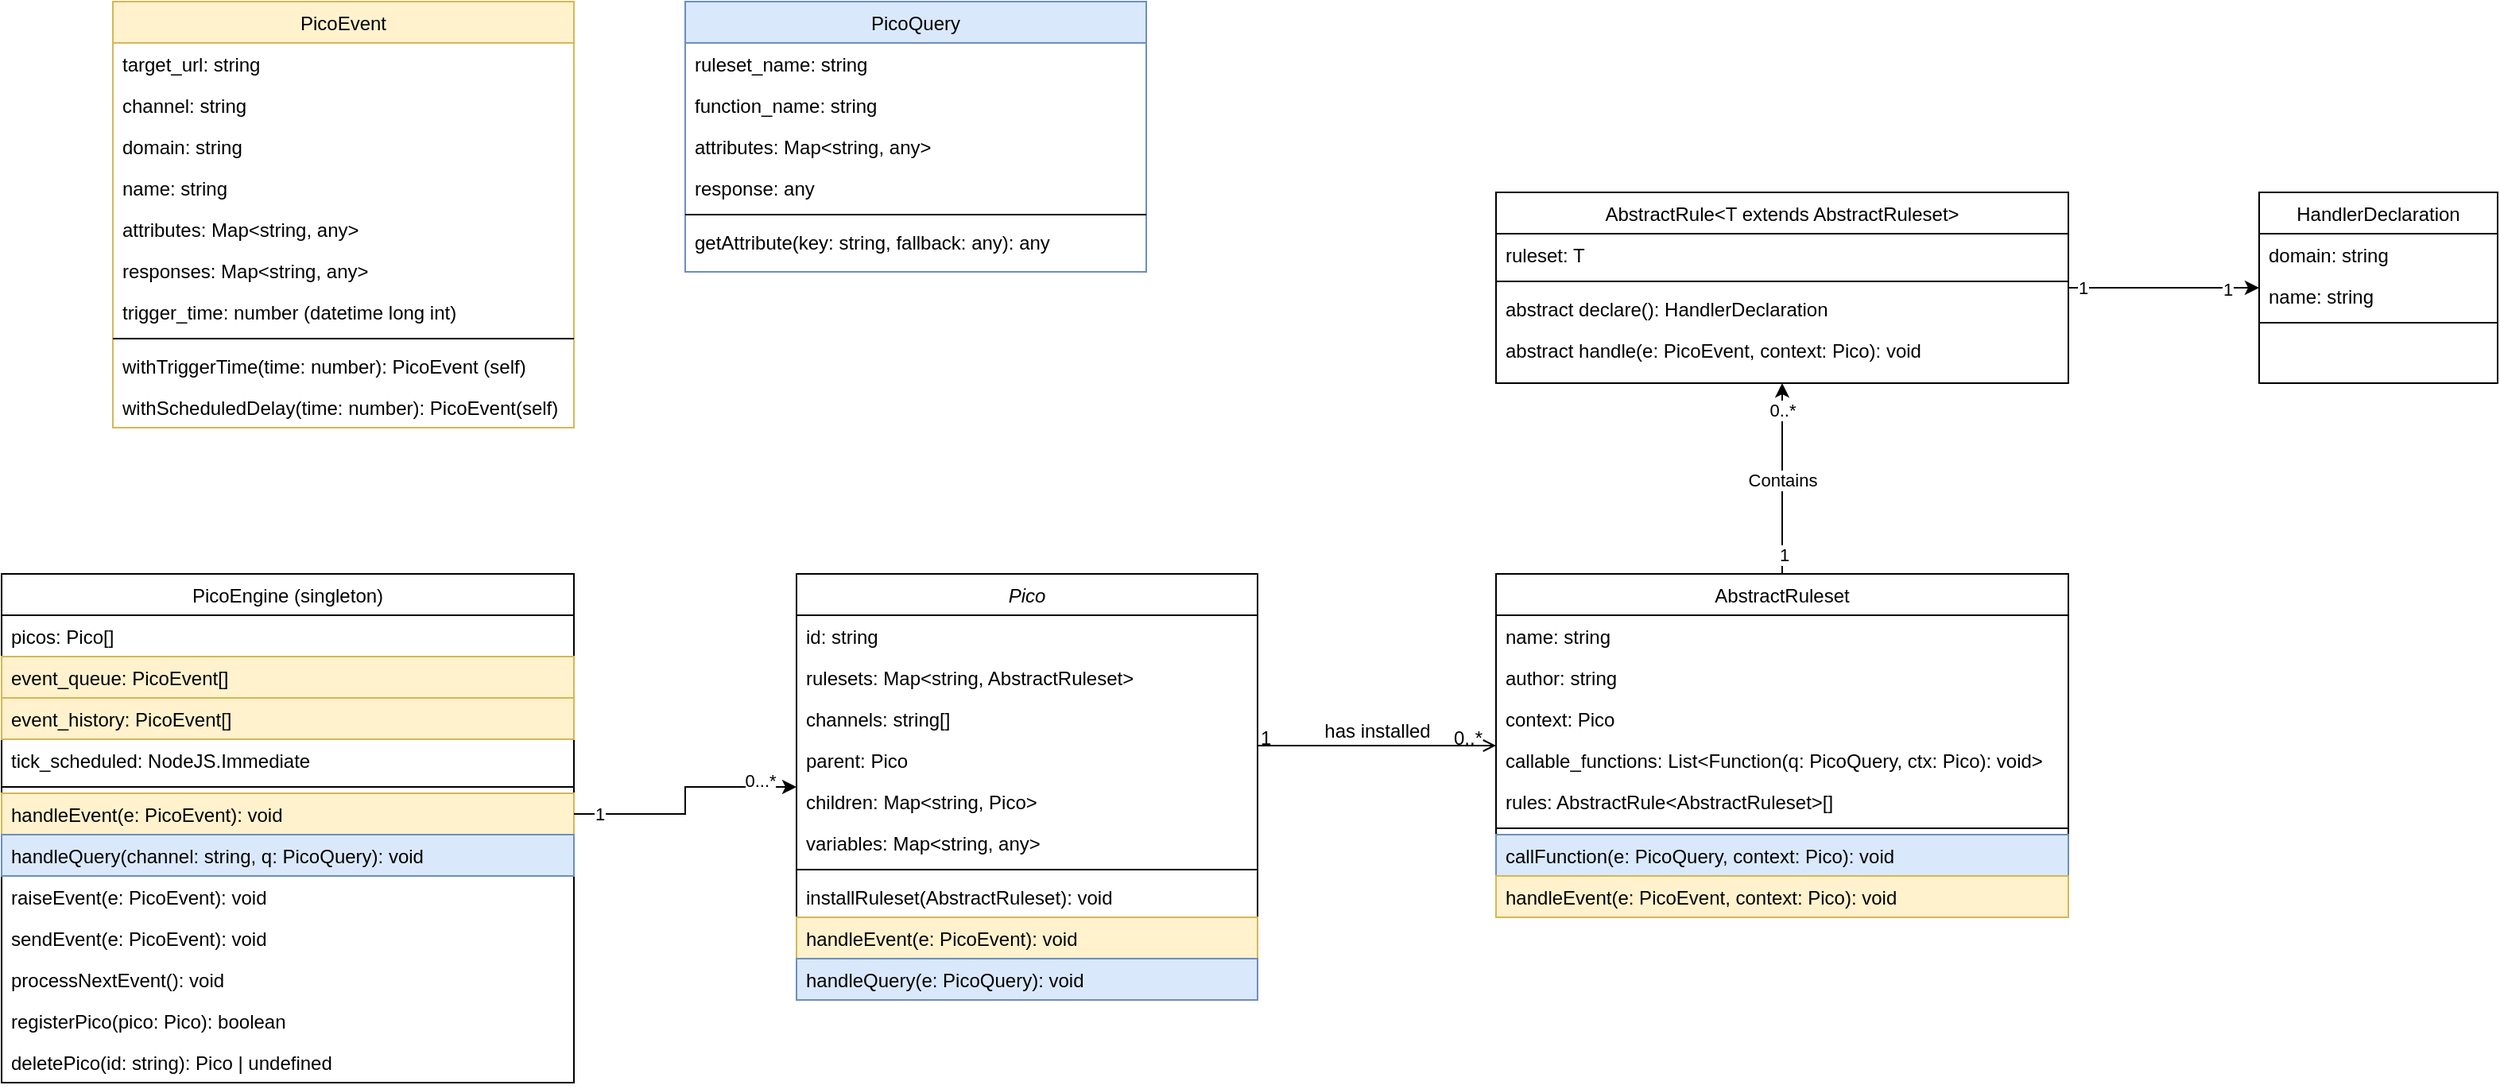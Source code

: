 <mxfile version="17.1.3" type="device"><diagram id="C5RBs43oDa-KdzZeNtuy" name="Page-1"><mxGraphModel dx="677" dy="379" grid="1" gridSize="10" guides="1" tooltips="1" connect="1" arrows="1" fold="1" page="1" pageScale="1" pageWidth="827" pageHeight="1169" math="0" shadow="0"><root><mxCell id="WIyWlLk6GJQsqaUBKTNV-0"/><mxCell id="WIyWlLk6GJQsqaUBKTNV-1" parent="WIyWlLk6GJQsqaUBKTNV-0"/><mxCell id="zkfFHV4jXpPFQw0GAbJ--0" value="Pico" style="swimlane;fontStyle=2;align=center;verticalAlign=top;childLayout=stackLayout;horizontal=1;startSize=26;horizontalStack=0;resizeParent=1;resizeLast=0;collapsible=1;marginBottom=0;rounded=0;shadow=0;strokeWidth=1;" parent="WIyWlLk6GJQsqaUBKTNV-1" vertex="1"><mxGeometry x="540" y="640" width="290" height="268" as="geometry"><mxRectangle x="230" y="140" width="160" height="26" as="alternateBounds"/></mxGeometry></mxCell><mxCell id="zkfFHV4jXpPFQw0GAbJ--1" value="id: string" style="text;align=left;verticalAlign=top;spacingLeft=4;spacingRight=4;overflow=hidden;rotatable=0;points=[[0,0.5],[1,0.5]];portConstraint=eastwest;" parent="zkfFHV4jXpPFQw0GAbJ--0" vertex="1"><mxGeometry y="26" width="290" height="26" as="geometry"/></mxCell><mxCell id="zkfFHV4jXpPFQw0GAbJ--2" value="rulesets: Map&lt;string, AbstractRuleset&gt;" style="text;align=left;verticalAlign=top;spacingLeft=4;spacingRight=4;overflow=hidden;rotatable=0;points=[[0,0.5],[1,0.5]];portConstraint=eastwest;rounded=0;shadow=0;html=0;" parent="zkfFHV4jXpPFQw0GAbJ--0" vertex="1"><mxGeometry y="52" width="290" height="26" as="geometry"/></mxCell><mxCell id="zkfFHV4jXpPFQw0GAbJ--3" value="channels: string[]" style="text;align=left;verticalAlign=top;spacingLeft=4;spacingRight=4;overflow=hidden;rotatable=0;points=[[0,0.5],[1,0.5]];portConstraint=eastwest;rounded=0;shadow=0;html=0;" parent="zkfFHV4jXpPFQw0GAbJ--0" vertex="1"><mxGeometry y="78" width="290" height="26" as="geometry"/></mxCell><mxCell id="Nxfkoh7LQkF2KdUQ-BQa-1" value="parent: Pico" style="text;align=left;verticalAlign=top;spacingLeft=4;spacingRight=4;overflow=hidden;rotatable=0;points=[[0,0.5],[1,0.5]];portConstraint=eastwest;rounded=0;shadow=0;html=0;" parent="zkfFHV4jXpPFQw0GAbJ--0" vertex="1"><mxGeometry y="104" width="290" height="26" as="geometry"/></mxCell><mxCell id="Nxfkoh7LQkF2KdUQ-BQa-2" value="children: Map&lt;string, Pico&gt;" style="text;align=left;verticalAlign=top;spacingLeft=4;spacingRight=4;overflow=hidden;rotatable=0;points=[[0,0.5],[1,0.5]];portConstraint=eastwest;rounded=0;shadow=0;html=0;" parent="zkfFHV4jXpPFQw0GAbJ--0" vertex="1"><mxGeometry y="130" width="290" height="26" as="geometry"/></mxCell><mxCell id="Nxfkoh7LQkF2KdUQ-BQa-3" value="variables: Map&lt;string, any&gt;" style="text;align=left;verticalAlign=top;spacingLeft=4;spacingRight=4;overflow=hidden;rotatable=0;points=[[0,0.5],[1,0.5]];portConstraint=eastwest;rounded=0;shadow=0;html=0;" parent="zkfFHV4jXpPFQw0GAbJ--0" vertex="1"><mxGeometry y="156" width="290" height="26" as="geometry"/></mxCell><mxCell id="zkfFHV4jXpPFQw0GAbJ--4" value="" style="line;html=1;strokeWidth=1;align=left;verticalAlign=middle;spacingTop=-1;spacingLeft=3;spacingRight=3;rotatable=0;labelPosition=right;points=[];portConstraint=eastwest;" parent="zkfFHV4jXpPFQw0GAbJ--0" vertex="1"><mxGeometry y="182" width="290" height="8" as="geometry"/></mxCell><mxCell id="zkfFHV4jXpPFQw0GAbJ--5" value="installRuleset(AbstractRuleset): void" style="text;align=left;verticalAlign=top;spacingLeft=4;spacingRight=4;overflow=hidden;rotatable=0;points=[[0,0.5],[1,0.5]];portConstraint=eastwest;" parent="zkfFHV4jXpPFQw0GAbJ--0" vertex="1"><mxGeometry y="190" width="290" height="26" as="geometry"/></mxCell><mxCell id="Nxfkoh7LQkF2KdUQ-BQa-4" value="handleEvent(e: PicoEvent): void" style="text;align=left;verticalAlign=top;spacingLeft=4;spacingRight=4;overflow=hidden;rotatable=0;points=[[0,0.5],[1,0.5]];portConstraint=eastwest;fillColor=#fff2cc;strokeColor=#d6b656;" parent="zkfFHV4jXpPFQw0GAbJ--0" vertex="1"><mxGeometry y="216" width="290" height="26" as="geometry"/></mxCell><mxCell id="Nxfkoh7LQkF2KdUQ-BQa-5" value="handleQuery(e: PicoQuery): void" style="text;align=left;verticalAlign=top;spacingLeft=4;spacingRight=4;overflow=hidden;rotatable=0;points=[[0,0.5],[1,0.5]];portConstraint=eastwest;fillColor=#dae8fc;strokeColor=#6c8ebf;" parent="zkfFHV4jXpPFQw0GAbJ--0" vertex="1"><mxGeometry y="242" width="290" height="26" as="geometry"/></mxCell><mxCell id="Nxfkoh7LQkF2KdUQ-BQa-27" style="edgeStyle=orthogonalEdgeStyle;rounded=0;orthogonalLoop=1;jettySize=auto;html=1;exitX=0.5;exitY=0;exitDx=0;exitDy=0;entryX=0.5;entryY=1;entryDx=0;entryDy=0;" parent="WIyWlLk6GJQsqaUBKTNV-1" source="zkfFHV4jXpPFQw0GAbJ--17" target="Nxfkoh7LQkF2KdUQ-BQa-8" edge="1"><mxGeometry relative="1" as="geometry"><mxPoint x="1161" y="536" as="targetPoint"/></mxGeometry></mxCell><mxCell id="Nxfkoh7LQkF2KdUQ-BQa-40" value="Contains" style="edgeLabel;html=1;align=center;verticalAlign=middle;resizable=0;points=[];" parent="Nxfkoh7LQkF2KdUQ-BQa-27" vertex="1" connectable="0"><mxGeometry x="0.206" y="-2" relative="1" as="geometry"><mxPoint x="-2" y="13" as="offset"/></mxGeometry></mxCell><mxCell id="Nxfkoh7LQkF2KdUQ-BQa-41" value="0..*" style="edgeLabel;html=1;align=center;verticalAlign=middle;resizable=0;points=[];" parent="Nxfkoh7LQkF2KdUQ-BQa-27" vertex="1" connectable="0"><mxGeometry x="0.717" relative="1" as="geometry"><mxPoint as="offset"/></mxGeometry></mxCell><mxCell id="Nxfkoh7LQkF2KdUQ-BQa-42" value="1" style="edgeLabel;html=1;align=center;verticalAlign=middle;resizable=0;points=[];" parent="Nxfkoh7LQkF2KdUQ-BQa-27" vertex="1" connectable="0"><mxGeometry x="-0.794" y="-1" relative="1" as="geometry"><mxPoint as="offset"/></mxGeometry></mxCell><mxCell id="zkfFHV4jXpPFQw0GAbJ--17" value="AbstractRuleset" style="swimlane;fontStyle=0;align=center;verticalAlign=top;childLayout=stackLayout;horizontal=1;startSize=26;horizontalStack=0;resizeParent=1;resizeLast=0;collapsible=1;marginBottom=0;rounded=0;shadow=0;strokeWidth=1;" parent="WIyWlLk6GJQsqaUBKTNV-1" vertex="1"><mxGeometry x="980" y="640" width="360" height="216" as="geometry"><mxRectangle x="550" y="140" width="160" height="26" as="alternateBounds"/></mxGeometry></mxCell><mxCell id="zkfFHV4jXpPFQw0GAbJ--18" value="name: string" style="text;align=left;verticalAlign=top;spacingLeft=4;spacingRight=4;overflow=hidden;rotatable=0;points=[[0,0.5],[1,0.5]];portConstraint=eastwest;" parent="zkfFHV4jXpPFQw0GAbJ--17" vertex="1"><mxGeometry y="26" width="360" height="26" as="geometry"/></mxCell><mxCell id="zkfFHV4jXpPFQw0GAbJ--19" value="author: string" style="text;align=left;verticalAlign=top;spacingLeft=4;spacingRight=4;overflow=hidden;rotatable=0;points=[[0,0.5],[1,0.5]];portConstraint=eastwest;rounded=0;shadow=0;html=0;" parent="zkfFHV4jXpPFQw0GAbJ--17" vertex="1"><mxGeometry y="52" width="360" height="26" as="geometry"/></mxCell><mxCell id="zkfFHV4jXpPFQw0GAbJ--20" value="context: Pico" style="text;align=left;verticalAlign=top;spacingLeft=4;spacingRight=4;overflow=hidden;rotatable=0;points=[[0,0.5],[1,0.5]];portConstraint=eastwest;rounded=0;shadow=0;html=0;" parent="zkfFHV4jXpPFQw0GAbJ--17" vertex="1"><mxGeometry y="78" width="360" height="26" as="geometry"/></mxCell><mxCell id="zkfFHV4jXpPFQw0GAbJ--21" value="callable_functions: List&lt;Function(q: PicoQuery, ctx: Pico): void&gt;" style="text;align=left;verticalAlign=top;spacingLeft=4;spacingRight=4;overflow=hidden;rotatable=0;points=[[0,0.5],[1,0.5]];portConstraint=eastwest;rounded=0;shadow=0;html=0;" parent="zkfFHV4jXpPFQw0GAbJ--17" vertex="1"><mxGeometry y="104" width="360" height="26" as="geometry"/></mxCell><mxCell id="zkfFHV4jXpPFQw0GAbJ--22" value="rules: AbstractRule&lt;AbstractRuleset&gt;[]" style="text;align=left;verticalAlign=top;spacingLeft=4;spacingRight=4;overflow=hidden;rotatable=0;points=[[0,0.5],[1,0.5]];portConstraint=eastwest;rounded=0;shadow=0;html=0;" parent="zkfFHV4jXpPFQw0GAbJ--17" vertex="1"><mxGeometry y="130" width="360" height="26" as="geometry"/></mxCell><mxCell id="zkfFHV4jXpPFQw0GAbJ--23" value="" style="line;html=1;strokeWidth=1;align=left;verticalAlign=middle;spacingTop=-1;spacingLeft=3;spacingRight=3;rotatable=0;labelPosition=right;points=[];portConstraint=eastwest;" parent="zkfFHV4jXpPFQw0GAbJ--17" vertex="1"><mxGeometry y="156" width="360" height="8" as="geometry"/></mxCell><mxCell id="zkfFHV4jXpPFQw0GAbJ--24" value="callFunction(e: PicoQuery, context: Pico): void" style="text;align=left;verticalAlign=top;spacingLeft=4;spacingRight=4;overflow=hidden;rotatable=0;points=[[0,0.5],[1,0.5]];portConstraint=eastwest;fillColor=#dae8fc;strokeColor=#6c8ebf;" parent="zkfFHV4jXpPFQw0GAbJ--17" vertex="1"><mxGeometry y="164" width="360" height="26" as="geometry"/></mxCell><mxCell id="zkfFHV4jXpPFQw0GAbJ--25" value="handleEvent(e: PicoEvent, context: Pico): void" style="text;align=left;verticalAlign=top;spacingLeft=4;spacingRight=4;overflow=hidden;rotatable=0;points=[[0,0.5],[1,0.5]];portConstraint=eastwest;fillColor=#fff2cc;strokeColor=#d6b656;" parent="zkfFHV4jXpPFQw0GAbJ--17" vertex="1"><mxGeometry y="190" width="360" height="26" as="geometry"/></mxCell><mxCell id="zkfFHV4jXpPFQw0GAbJ--26" value="" style="endArrow=open;shadow=0;strokeWidth=1;rounded=0;endFill=1;edgeStyle=elbowEdgeStyle;elbow=vertical;" parent="WIyWlLk6GJQsqaUBKTNV-1" source="zkfFHV4jXpPFQw0GAbJ--0" target="zkfFHV4jXpPFQw0GAbJ--17" edge="1"><mxGeometry x="0.5" y="41" relative="1" as="geometry"><mxPoint x="920" y="832" as="sourcePoint"/><mxPoint x="1080" y="832" as="targetPoint"/><mxPoint x="-40" y="32" as="offset"/></mxGeometry></mxCell><mxCell id="zkfFHV4jXpPFQw0GAbJ--27" value="1" style="resizable=0;align=left;verticalAlign=bottom;labelBackgroundColor=none;fontSize=12;" parent="zkfFHV4jXpPFQw0GAbJ--26" connectable="0" vertex="1"><mxGeometry x="-1" relative="1" as="geometry"><mxPoint y="4" as="offset"/></mxGeometry></mxCell><mxCell id="zkfFHV4jXpPFQw0GAbJ--28" value="0..*" style="resizable=0;align=right;verticalAlign=bottom;labelBackgroundColor=none;fontSize=12;" parent="zkfFHV4jXpPFQw0GAbJ--26" connectable="0" vertex="1"><mxGeometry x="1" relative="1" as="geometry"><mxPoint x="-7" y="4" as="offset"/></mxGeometry></mxCell><mxCell id="zkfFHV4jXpPFQw0GAbJ--29" value="has installed" style="text;html=1;resizable=0;points=[];;align=center;verticalAlign=middle;labelBackgroundColor=none;rounded=0;shadow=0;strokeWidth=1;fontSize=12;" parent="zkfFHV4jXpPFQw0GAbJ--26" vertex="1" connectable="0"><mxGeometry x="0.5" y="49" relative="1" as="geometry"><mxPoint x="-38" y="40" as="offset"/></mxGeometry></mxCell><mxCell id="Nxfkoh7LQkF2KdUQ-BQa-38" style="edgeStyle=orthogonalEdgeStyle;rounded=0;orthogonalLoop=1;jettySize=auto;html=1;" parent="WIyWlLk6GJQsqaUBKTNV-1" source="Nxfkoh7LQkF2KdUQ-BQa-8" target="Nxfkoh7LQkF2KdUQ-BQa-28" edge="1"><mxGeometry relative="1" as="geometry"/></mxCell><mxCell id="Nxfkoh7LQkF2KdUQ-BQa-43" value="1" style="edgeLabel;html=1;align=center;verticalAlign=middle;resizable=0;points=[];" parent="Nxfkoh7LQkF2KdUQ-BQa-38" vertex="1" connectable="0"><mxGeometry x="-0.85" relative="1" as="geometry"><mxPoint as="offset"/></mxGeometry></mxCell><mxCell id="Nxfkoh7LQkF2KdUQ-BQa-44" value="1" style="edgeLabel;html=1;align=center;verticalAlign=middle;resizable=0;points=[];" parent="Nxfkoh7LQkF2KdUQ-BQa-38" vertex="1" connectable="0"><mxGeometry x="0.628" y="-1" relative="1" as="geometry"><mxPoint x="2" as="offset"/></mxGeometry></mxCell><mxCell id="Nxfkoh7LQkF2KdUQ-BQa-8" value="AbstractRule&lt;T extends AbstractRuleset&gt;" style="swimlane;fontStyle=0;align=center;verticalAlign=top;childLayout=stackLayout;horizontal=1;startSize=26;horizontalStack=0;resizeParent=1;resizeLast=0;collapsible=1;marginBottom=0;rounded=0;shadow=0;strokeWidth=1;" parent="WIyWlLk6GJQsqaUBKTNV-1" vertex="1"><mxGeometry x="980" y="400" width="360" height="120" as="geometry"><mxRectangle x="550" y="140" width="160" height="26" as="alternateBounds"/></mxGeometry></mxCell><mxCell id="Nxfkoh7LQkF2KdUQ-BQa-9" value="ruleset: T" style="text;align=left;verticalAlign=top;spacingLeft=4;spacingRight=4;overflow=hidden;rotatable=0;points=[[0,0.5],[1,0.5]];portConstraint=eastwest;" parent="Nxfkoh7LQkF2KdUQ-BQa-8" vertex="1"><mxGeometry y="26" width="360" height="26" as="geometry"/></mxCell><mxCell id="Nxfkoh7LQkF2KdUQ-BQa-14" value="" style="line;html=1;strokeWidth=1;align=left;verticalAlign=middle;spacingTop=-1;spacingLeft=3;spacingRight=3;rotatable=0;labelPosition=right;points=[];portConstraint=eastwest;" parent="Nxfkoh7LQkF2KdUQ-BQa-8" vertex="1"><mxGeometry y="52" width="360" height="8" as="geometry"/></mxCell><mxCell id="Nxfkoh7LQkF2KdUQ-BQa-15" value="abstract declare(): HandlerDeclaration" style="text;align=left;verticalAlign=top;spacingLeft=4;spacingRight=4;overflow=hidden;rotatable=0;points=[[0,0.5],[1,0.5]];portConstraint=eastwest;" parent="Nxfkoh7LQkF2KdUQ-BQa-8" vertex="1"><mxGeometry y="60" width="360" height="26" as="geometry"/></mxCell><mxCell id="Nxfkoh7LQkF2KdUQ-BQa-16" value="abstract handle(e: PicoEvent, context: Pico): void" style="text;align=left;verticalAlign=top;spacingLeft=4;spacingRight=4;overflow=hidden;rotatable=0;points=[[0,0.5],[1,0.5]];portConstraint=eastwest;" parent="Nxfkoh7LQkF2KdUQ-BQa-8" vertex="1"><mxGeometry y="86" width="360" height="26" as="geometry"/></mxCell><mxCell id="Nxfkoh7LQkF2KdUQ-BQa-28" value="HandlerDeclaration" style="swimlane;fontStyle=0;align=center;verticalAlign=top;childLayout=stackLayout;horizontal=1;startSize=26;horizontalStack=0;resizeParent=1;resizeLast=0;collapsible=1;marginBottom=0;rounded=0;shadow=0;strokeWidth=1;" parent="WIyWlLk6GJQsqaUBKTNV-1" vertex="1"><mxGeometry x="1460" y="400" width="150" height="120" as="geometry"><mxRectangle x="550" y="140" width="160" height="26" as="alternateBounds"/></mxGeometry></mxCell><mxCell id="Nxfkoh7LQkF2KdUQ-BQa-29" value="domain: string    " style="text;align=left;verticalAlign=top;spacingLeft=4;spacingRight=4;overflow=hidden;rotatable=0;points=[[0,0.5],[1,0.5]];portConstraint=eastwest;" parent="Nxfkoh7LQkF2KdUQ-BQa-28" vertex="1"><mxGeometry y="26" width="150" height="26" as="geometry"/></mxCell><mxCell id="Nxfkoh7LQkF2KdUQ-BQa-30" value="name: string" style="text;align=left;verticalAlign=top;spacingLeft=4;spacingRight=4;overflow=hidden;rotatable=0;points=[[0,0.5],[1,0.5]];portConstraint=eastwest;rounded=0;shadow=0;html=0;" parent="Nxfkoh7LQkF2KdUQ-BQa-28" vertex="1"><mxGeometry y="52" width="150" height="26" as="geometry"/></mxCell><mxCell id="Nxfkoh7LQkF2KdUQ-BQa-34" value="" style="line;html=1;strokeWidth=1;align=left;verticalAlign=middle;spacingTop=-1;spacingLeft=3;spacingRight=3;rotatable=0;labelPosition=right;points=[];portConstraint=eastwest;" parent="Nxfkoh7LQkF2KdUQ-BQa-28" vertex="1"><mxGeometry y="78" width="150" height="8" as="geometry"/></mxCell><mxCell id="Nxfkoh7LQkF2KdUQ-BQa-45" value="PicoEngine (singleton)" style="swimlane;fontStyle=0;align=center;verticalAlign=top;childLayout=stackLayout;horizontal=1;startSize=26;horizontalStack=0;resizeParent=1;resizeLast=0;collapsible=1;marginBottom=0;rounded=0;shadow=0;strokeWidth=1;" parent="WIyWlLk6GJQsqaUBKTNV-1" vertex="1"><mxGeometry x="40" y="640" width="360" height="320" as="geometry"><mxRectangle x="40" y="640" width="160" height="26" as="alternateBounds"/></mxGeometry></mxCell><mxCell id="Nxfkoh7LQkF2KdUQ-BQa-46" value="picos: Pico[]" style="text;align=left;verticalAlign=top;spacingLeft=4;spacingRight=4;overflow=hidden;rotatable=0;points=[[0,0.5],[1,0.5]];portConstraint=eastwest;" parent="Nxfkoh7LQkF2KdUQ-BQa-45" vertex="1"><mxGeometry y="26" width="360" height="26" as="geometry"/></mxCell><mxCell id="Nxfkoh7LQkF2KdUQ-BQa-47" value="event_queue: PicoEvent[]" style="text;align=left;verticalAlign=top;spacingLeft=4;spacingRight=4;overflow=hidden;rotatable=0;points=[[0,0.5],[1,0.5]];portConstraint=eastwest;rounded=0;shadow=0;html=0;fillColor=#fff2cc;strokeColor=#d6b656;" parent="Nxfkoh7LQkF2KdUQ-BQa-45" vertex="1"><mxGeometry y="52" width="360" height="26" as="geometry"/></mxCell><mxCell id="Nxfkoh7LQkF2KdUQ-BQa-48" value="event_history: PicoEvent[]" style="text;align=left;verticalAlign=top;spacingLeft=4;spacingRight=4;overflow=hidden;rotatable=0;points=[[0,0.5],[1,0.5]];portConstraint=eastwest;rounded=0;shadow=0;html=0;fillColor=#fff2cc;strokeColor=#d6b656;" parent="Nxfkoh7LQkF2KdUQ-BQa-45" vertex="1"><mxGeometry y="78" width="360" height="26" as="geometry"/></mxCell><mxCell id="Nxfkoh7LQkF2KdUQ-BQa-49" value="tick_scheduled: NodeJS.Immediate" style="text;align=left;verticalAlign=top;spacingLeft=4;spacingRight=4;overflow=hidden;rotatable=0;points=[[0,0.5],[1,0.5]];portConstraint=eastwest;rounded=0;shadow=0;html=0;" parent="Nxfkoh7LQkF2KdUQ-BQa-45" vertex="1"><mxGeometry y="104" width="360" height="26" as="geometry"/></mxCell><mxCell id="Nxfkoh7LQkF2KdUQ-BQa-51" value="" style="line;html=1;strokeWidth=1;align=left;verticalAlign=middle;spacingTop=-1;spacingLeft=3;spacingRight=3;rotatable=0;labelPosition=right;points=[];portConstraint=eastwest;" parent="Nxfkoh7LQkF2KdUQ-BQa-45" vertex="1"><mxGeometry y="130" width="360" height="8" as="geometry"/></mxCell><mxCell id="Nxfkoh7LQkF2KdUQ-BQa-52" value="handleEvent(e: PicoEvent): void" style="text;align=left;verticalAlign=top;spacingLeft=4;spacingRight=4;overflow=hidden;rotatable=0;points=[[0,0.5],[1,0.5]];portConstraint=eastwest;fillColor=#fff2cc;strokeColor=#d6b656;" parent="Nxfkoh7LQkF2KdUQ-BQa-45" vertex="1"><mxGeometry y="138" width="360" height="26" as="geometry"/></mxCell><mxCell id="Nxfkoh7LQkF2KdUQ-BQa-53" value="handleQuery(channel: string, q: PicoQuery): void" style="text;align=left;verticalAlign=top;spacingLeft=4;spacingRight=4;overflow=hidden;rotatable=0;points=[[0,0.5],[1,0.5]];portConstraint=eastwest;fillColor=#dae8fc;strokeColor=#6c8ebf;" parent="Nxfkoh7LQkF2KdUQ-BQa-45" vertex="1"><mxGeometry y="164" width="360" height="26" as="geometry"/></mxCell><mxCell id="Nxfkoh7LQkF2KdUQ-BQa-54" value="raiseEvent(e: PicoEvent): void" style="text;align=left;verticalAlign=top;spacingLeft=4;spacingRight=4;overflow=hidden;rotatable=0;points=[[0,0.5],[1,0.5]];portConstraint=eastwest;" parent="Nxfkoh7LQkF2KdUQ-BQa-45" vertex="1"><mxGeometry y="190" width="360" height="26" as="geometry"/></mxCell><mxCell id="Nxfkoh7LQkF2KdUQ-BQa-55" value="sendEvent(e: PicoEvent): void" style="text;align=left;verticalAlign=top;spacingLeft=4;spacingRight=4;overflow=hidden;rotatable=0;points=[[0,0.5],[1,0.5]];portConstraint=eastwest;" parent="Nxfkoh7LQkF2KdUQ-BQa-45" vertex="1"><mxGeometry y="216" width="360" height="26" as="geometry"/></mxCell><mxCell id="Nxfkoh7LQkF2KdUQ-BQa-56" value="processNextEvent(): void" style="text;align=left;verticalAlign=top;spacingLeft=4;spacingRight=4;overflow=hidden;rotatable=0;points=[[0,0.5],[1,0.5]];portConstraint=eastwest;" parent="Nxfkoh7LQkF2KdUQ-BQa-45" vertex="1"><mxGeometry y="242" width="360" height="26" as="geometry"/></mxCell><mxCell id="Nxfkoh7LQkF2KdUQ-BQa-57" value="registerPico(pico: Pico): boolean" style="text;align=left;verticalAlign=top;spacingLeft=4;spacingRight=4;overflow=hidden;rotatable=0;points=[[0,0.5],[1,0.5]];portConstraint=eastwest;" parent="Nxfkoh7LQkF2KdUQ-BQa-45" vertex="1"><mxGeometry y="268" width="360" height="26" as="geometry"/></mxCell><mxCell id="Nxfkoh7LQkF2KdUQ-BQa-58" value="deletePico(id: string): Pico | undefined" style="text;align=left;verticalAlign=top;spacingLeft=4;spacingRight=4;overflow=hidden;rotatable=0;points=[[0,0.5],[1,0.5]];portConstraint=eastwest;" parent="Nxfkoh7LQkF2KdUQ-BQa-45" vertex="1"><mxGeometry y="294" width="360" height="26" as="geometry"/></mxCell><mxCell id="Nxfkoh7LQkF2KdUQ-BQa-59" style="edgeStyle=orthogonalEdgeStyle;rounded=0;orthogonalLoop=1;jettySize=auto;html=1;" parent="WIyWlLk6GJQsqaUBKTNV-1" source="Nxfkoh7LQkF2KdUQ-BQa-52" target="zkfFHV4jXpPFQw0GAbJ--0" edge="1"><mxGeometry relative="1" as="geometry"/></mxCell><mxCell id="Nxfkoh7LQkF2KdUQ-BQa-60" value="1" style="edgeLabel;html=1;align=center;verticalAlign=middle;resizable=0;points=[];" parent="Nxfkoh7LQkF2KdUQ-BQa-59" vertex="1" connectable="0"><mxGeometry x="-0.804" relative="1" as="geometry"><mxPoint as="offset"/></mxGeometry></mxCell><mxCell id="Nxfkoh7LQkF2KdUQ-BQa-61" value="0...*" style="edgeLabel;html=1;align=center;verticalAlign=middle;resizable=0;points=[];" parent="Nxfkoh7LQkF2KdUQ-BQa-59" vertex="1" connectable="0"><mxGeometry x="0.709" y="-2" relative="1" as="geometry"><mxPoint y="-6" as="offset"/></mxGeometry></mxCell><mxCell id="Nxfkoh7LQkF2KdUQ-BQa-62" value="PicoEvent" style="swimlane;fontStyle=0;align=center;verticalAlign=top;childLayout=stackLayout;horizontal=1;startSize=26;horizontalStack=0;resizeParent=1;resizeLast=0;collapsible=1;marginBottom=0;rounded=0;shadow=0;strokeWidth=1;fillColor=#fff2cc;strokeColor=#d6b656;" parent="WIyWlLk6GJQsqaUBKTNV-1" vertex="1"><mxGeometry x="110" y="280" width="290" height="268" as="geometry"><mxRectangle x="110" y="680" width="160" height="26" as="alternateBounds"/></mxGeometry></mxCell><mxCell id="Nxfkoh7LQkF2KdUQ-BQa-63" value="target_url: string" style="text;align=left;verticalAlign=top;spacingLeft=4;spacingRight=4;overflow=hidden;rotatable=0;points=[[0,0.5],[1,0.5]];portConstraint=eastwest;" parent="Nxfkoh7LQkF2KdUQ-BQa-62" vertex="1"><mxGeometry y="26" width="290" height="26" as="geometry"/></mxCell><mxCell id="Nxfkoh7LQkF2KdUQ-BQa-64" value="channel: string" style="text;align=left;verticalAlign=top;spacingLeft=4;spacingRight=4;overflow=hidden;rotatable=0;points=[[0,0.5],[1,0.5]];portConstraint=eastwest;rounded=0;shadow=0;html=0;" parent="Nxfkoh7LQkF2KdUQ-BQa-62" vertex="1"><mxGeometry y="52" width="290" height="26" as="geometry"/></mxCell><mxCell id="Nxfkoh7LQkF2KdUQ-BQa-65" value="domain: string" style="text;align=left;verticalAlign=top;spacingLeft=4;spacingRight=4;overflow=hidden;rotatable=0;points=[[0,0.5],[1,0.5]];portConstraint=eastwest;rounded=0;shadow=0;html=0;" parent="Nxfkoh7LQkF2KdUQ-BQa-62" vertex="1"><mxGeometry y="78" width="290" height="26" as="geometry"/></mxCell><mxCell id="Nxfkoh7LQkF2KdUQ-BQa-66" value="name: string" style="text;align=left;verticalAlign=top;spacingLeft=4;spacingRight=4;overflow=hidden;rotatable=0;points=[[0,0.5],[1,0.5]];portConstraint=eastwest;rounded=0;shadow=0;html=0;" parent="Nxfkoh7LQkF2KdUQ-BQa-62" vertex="1"><mxGeometry y="104" width="290" height="26" as="geometry"/></mxCell><mxCell id="Nxfkoh7LQkF2KdUQ-BQa-67" value="attributes: Map&lt;string, any&gt;" style="text;align=left;verticalAlign=top;spacingLeft=4;spacingRight=4;overflow=hidden;rotatable=0;points=[[0,0.5],[1,0.5]];portConstraint=eastwest;rounded=0;shadow=0;html=0;" parent="Nxfkoh7LQkF2KdUQ-BQa-62" vertex="1"><mxGeometry y="130" width="290" height="26" as="geometry"/></mxCell><mxCell id="Nxfkoh7LQkF2KdUQ-BQa-71" value="responses: Map&lt;string, any&gt;" style="text;align=left;verticalAlign=top;spacingLeft=4;spacingRight=4;overflow=hidden;rotatable=0;points=[[0,0.5],[1,0.5]];portConstraint=eastwest;rounded=0;shadow=0;html=0;" parent="Nxfkoh7LQkF2KdUQ-BQa-62" vertex="1"><mxGeometry y="156" width="290" height="26" as="geometry"/></mxCell><mxCell id="Nxfkoh7LQkF2KdUQ-BQa-72" value="trigger_time: number (datetime long int)" style="text;align=left;verticalAlign=top;spacingLeft=4;spacingRight=4;overflow=hidden;rotatable=0;points=[[0,0.5],[1,0.5]];portConstraint=eastwest;rounded=0;shadow=0;html=0;" parent="Nxfkoh7LQkF2KdUQ-BQa-62" vertex="1"><mxGeometry y="182" width="290" height="26" as="geometry"/></mxCell><mxCell id="Nxfkoh7LQkF2KdUQ-BQa-68" value="" style="line;html=1;strokeWidth=1;align=left;verticalAlign=middle;spacingTop=-1;spacingLeft=3;spacingRight=3;rotatable=0;labelPosition=right;points=[];portConstraint=eastwest;" parent="Nxfkoh7LQkF2KdUQ-BQa-62" vertex="1"><mxGeometry y="208" width="290" height="8" as="geometry"/></mxCell><mxCell id="Nxfkoh7LQkF2KdUQ-BQa-69" value="withTriggerTime(time: number): PicoEvent (self)" style="text;align=left;verticalAlign=top;spacingLeft=4;spacingRight=4;overflow=hidden;rotatable=0;points=[[0,0.5],[1,0.5]];portConstraint=eastwest;" parent="Nxfkoh7LQkF2KdUQ-BQa-62" vertex="1"><mxGeometry y="216" width="290" height="26" as="geometry"/></mxCell><mxCell id="Nxfkoh7LQkF2KdUQ-BQa-70" value="withScheduledDelay(time: number): PicoEvent(self)" style="text;align=left;verticalAlign=top;spacingLeft=4;spacingRight=4;overflow=hidden;rotatable=0;points=[[0,0.5],[1,0.5]];portConstraint=eastwest;" parent="Nxfkoh7LQkF2KdUQ-BQa-62" vertex="1"><mxGeometry y="242" width="290" height="26" as="geometry"/></mxCell><mxCell id="Nxfkoh7LQkF2KdUQ-BQa-73" value="PicoQuery" style="swimlane;fontStyle=0;align=center;verticalAlign=top;childLayout=stackLayout;horizontal=1;startSize=26;horizontalStack=0;resizeParent=1;resizeLast=0;collapsible=1;marginBottom=0;rounded=0;shadow=0;strokeWidth=1;fillColor=#dae8fc;strokeColor=#6c8ebf;" parent="WIyWlLk6GJQsqaUBKTNV-1" vertex="1"><mxGeometry x="470" y="280" width="290" height="170" as="geometry"><mxRectangle x="110" y="680" width="160" height="26" as="alternateBounds"/></mxGeometry></mxCell><mxCell id="Nxfkoh7LQkF2KdUQ-BQa-74" value="ruleset_name: string" style="text;align=left;verticalAlign=top;spacingLeft=4;spacingRight=4;overflow=hidden;rotatable=0;points=[[0,0.5],[1,0.5]];portConstraint=eastwest;" parent="Nxfkoh7LQkF2KdUQ-BQa-73" vertex="1"><mxGeometry y="26" width="290" height="26" as="geometry"/></mxCell><mxCell id="Nxfkoh7LQkF2KdUQ-BQa-75" value="function_name: string" style="text;align=left;verticalAlign=top;spacingLeft=4;spacingRight=4;overflow=hidden;rotatable=0;points=[[0,0.5],[1,0.5]];portConstraint=eastwest;rounded=0;shadow=0;html=0;" parent="Nxfkoh7LQkF2KdUQ-BQa-73" vertex="1"><mxGeometry y="52" width="290" height="26" as="geometry"/></mxCell><mxCell id="Nxfkoh7LQkF2KdUQ-BQa-76" value="attributes: Map&lt;string, any&gt;" style="text;align=left;verticalAlign=top;spacingLeft=4;spacingRight=4;overflow=hidden;rotatable=0;points=[[0,0.5],[1,0.5]];portConstraint=eastwest;rounded=0;shadow=0;html=0;" parent="Nxfkoh7LQkF2KdUQ-BQa-73" vertex="1"><mxGeometry y="78" width="290" height="26" as="geometry"/></mxCell><mxCell id="Nxfkoh7LQkF2KdUQ-BQa-77" value="response: any" style="text;align=left;verticalAlign=top;spacingLeft=4;spacingRight=4;overflow=hidden;rotatable=0;points=[[0,0.5],[1,0.5]];portConstraint=eastwest;rounded=0;shadow=0;html=0;" parent="Nxfkoh7LQkF2KdUQ-BQa-73" vertex="1"><mxGeometry y="104" width="290" height="26" as="geometry"/></mxCell><mxCell id="Nxfkoh7LQkF2KdUQ-BQa-81" value="" style="line;html=1;strokeWidth=1;align=left;verticalAlign=middle;spacingTop=-1;spacingLeft=3;spacingRight=3;rotatable=0;labelPosition=right;points=[];portConstraint=eastwest;" parent="Nxfkoh7LQkF2KdUQ-BQa-73" vertex="1"><mxGeometry y="130" width="290" height="8" as="geometry"/></mxCell><mxCell id="Nxfkoh7LQkF2KdUQ-BQa-84" value="getAttribute(key: string, fallback: any): any" style="text;align=left;verticalAlign=top;spacingLeft=4;spacingRight=4;overflow=hidden;rotatable=0;points=[[0,0.5],[1,0.5]];portConstraint=eastwest;rounded=0;shadow=0;html=0;" parent="Nxfkoh7LQkF2KdUQ-BQa-73" vertex="1"><mxGeometry y="138" width="290" height="26" as="geometry"/></mxCell></root></mxGraphModel></diagram></mxfile>